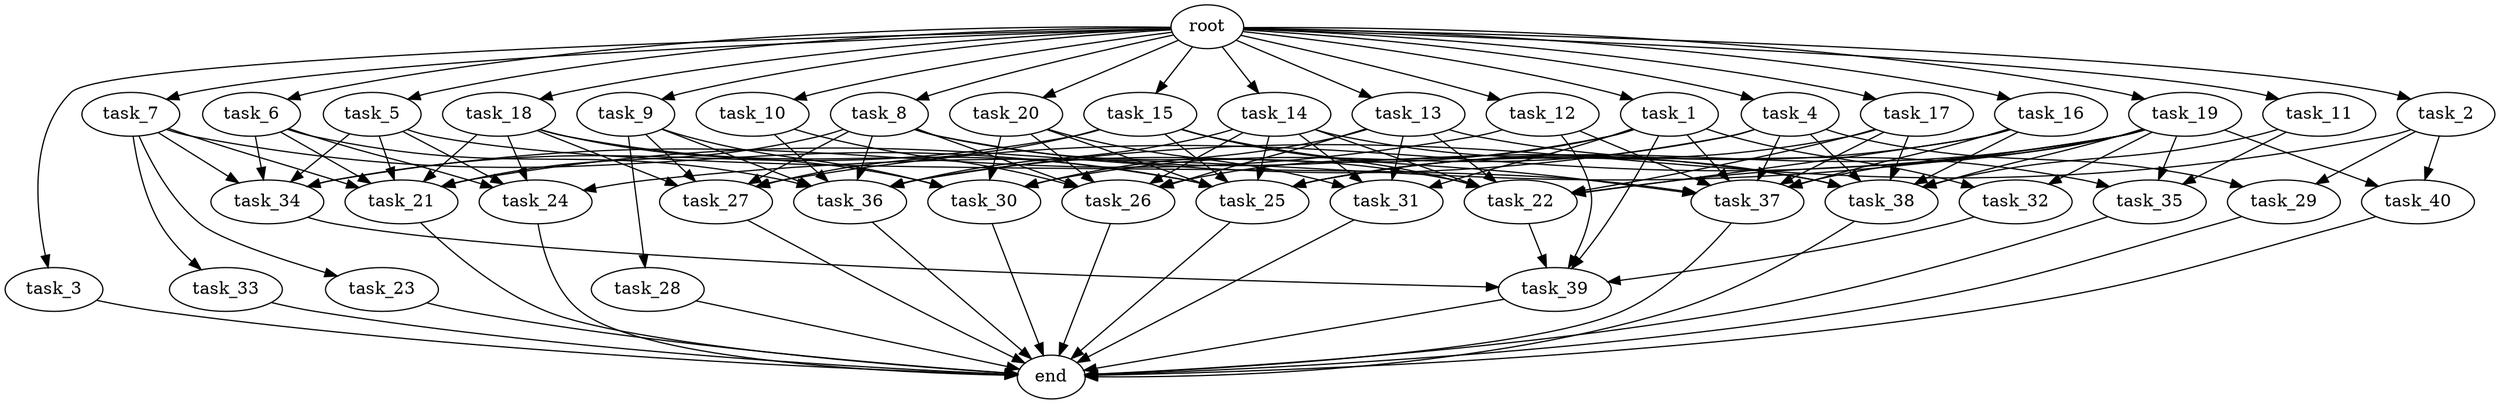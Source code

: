 digraph G {
  root [size="0.000000e+00"];
  task_1 [size="5.896865e+09"];
  task_2 [size="3.168835e+09"];
  task_3 [size="6.362131e+08"];
  task_4 [size="8.748611e+09"];
  task_5 [size="8.176421e+07"];
  task_6 [size="1.406261e+08"];
  task_7 [size="3.222984e+09"];
  task_8 [size="2.439358e+09"];
  task_9 [size="4.955976e+09"];
  task_10 [size="4.355032e+09"];
  task_11 [size="9.484911e+08"];
  task_12 [size="1.943997e+09"];
  task_13 [size="6.983952e+09"];
  task_14 [size="8.044107e+09"];
  task_15 [size="5.020983e+09"];
  task_16 [size="5.986856e+08"];
  task_17 [size="7.231144e+09"];
  task_18 [size="5.359600e+09"];
  task_19 [size="9.650327e+09"];
  task_20 [size="8.586553e+08"];
  task_21 [size="2.062098e+09"];
  task_22 [size="8.439930e+08"];
  task_23 [size="9.219000e+08"];
  task_24 [size="6.501642e+08"];
  task_25 [size="2.289171e+09"];
  task_26 [size="4.814329e+09"];
  task_27 [size="4.126115e+09"];
  task_28 [size="6.313442e+09"];
  task_29 [size="9.452940e+09"];
  task_30 [size="1.488066e+08"];
  task_31 [size="7.984520e+09"];
  task_32 [size="7.770848e+08"];
  task_33 [size="4.561620e+09"];
  task_34 [size="4.543278e+08"];
  task_35 [size="6.714209e+09"];
  task_36 [size="6.308987e+09"];
  task_37 [size="3.201515e+09"];
  task_38 [size="3.012622e+09"];
  task_39 [size="3.307354e+09"];
  task_40 [size="4.541961e+09"];
  end [size="0.000000e+00"];

  root -> task_1 [size="1.000000e-12"];
  root -> task_2 [size="1.000000e-12"];
  root -> task_3 [size="1.000000e-12"];
  root -> task_4 [size="1.000000e-12"];
  root -> task_5 [size="1.000000e-12"];
  root -> task_6 [size="1.000000e-12"];
  root -> task_7 [size="1.000000e-12"];
  root -> task_8 [size="1.000000e-12"];
  root -> task_9 [size="1.000000e-12"];
  root -> task_10 [size="1.000000e-12"];
  root -> task_11 [size="1.000000e-12"];
  root -> task_12 [size="1.000000e-12"];
  root -> task_13 [size="1.000000e-12"];
  root -> task_14 [size="1.000000e-12"];
  root -> task_15 [size="1.000000e-12"];
  root -> task_16 [size="1.000000e-12"];
  root -> task_17 [size="1.000000e-12"];
  root -> task_18 [size="1.000000e-12"];
  root -> task_19 [size="1.000000e-12"];
  root -> task_20 [size="1.000000e-12"];
  task_1 -> task_26 [size="8.023882e+07"];
  task_1 -> task_31 [size="1.996130e+08"];
  task_1 -> task_32 [size="3.885424e+07"];
  task_1 -> task_36 [size="9.012839e+07"];
  task_1 -> task_37 [size="4.001894e+07"];
  task_1 -> task_39 [size="6.614708e+07"];
  task_2 -> task_29 [size="4.726470e+08"];
  task_2 -> task_36 [size="9.012839e+07"];
  task_2 -> task_40 [size="2.270981e+08"];
  task_3 -> end [size="1.000000e-12"];
  task_4 -> task_21 [size="3.436830e+07"];
  task_4 -> task_29 [size="4.726470e+08"];
  task_4 -> task_30 [size="2.976133e+06"];
  task_4 -> task_37 [size="4.001894e+07"];
  task_4 -> task_38 [size="4.303745e+07"];
  task_5 -> task_21 [size="3.436830e+07"];
  task_5 -> task_24 [size="1.625411e+07"];
  task_5 -> task_34 [size="9.086557e+06"];
  task_5 -> task_37 [size="4.001894e+07"];
  task_6 -> task_21 [size="3.436830e+07"];
  task_6 -> task_24 [size="1.625411e+07"];
  task_6 -> task_34 [size="9.086557e+06"];
  task_6 -> task_36 [size="9.012839e+07"];
  task_7 -> task_21 [size="3.436830e+07"];
  task_7 -> task_23 [size="9.219000e+07"];
  task_7 -> task_25 [size="2.861463e+07"];
  task_7 -> task_33 [size="4.561620e+08"];
  task_7 -> task_34 [size="9.086557e+06"];
  task_8 -> task_21 [size="3.436830e+07"];
  task_8 -> task_22 [size="1.205704e+07"];
  task_8 -> task_26 [size="8.023882e+07"];
  task_8 -> task_27 [size="8.252231e+07"];
  task_8 -> task_36 [size="9.012839e+07"];
  task_8 -> task_38 [size="4.303745e+07"];
  task_9 -> task_27 [size="8.252231e+07"];
  task_9 -> task_28 [size="6.313442e+08"];
  task_9 -> task_30 [size="2.976133e+06"];
  task_9 -> task_36 [size="9.012839e+07"];
  task_10 -> task_26 [size="8.023882e+07"];
  task_10 -> task_36 [size="9.012839e+07"];
  task_11 -> task_35 [size="2.238070e+08"];
  task_11 -> task_38 [size="4.303745e+07"];
  task_12 -> task_34 [size="9.086557e+06"];
  task_12 -> task_37 [size="4.001894e+07"];
  task_12 -> task_39 [size="6.614708e+07"];
  task_13 -> task_22 [size="1.205704e+07"];
  task_13 -> task_26 [size="8.023882e+07"];
  task_13 -> task_30 [size="2.976133e+06"];
  task_13 -> task_31 [size="1.996130e+08"];
  task_13 -> task_35 [size="2.238070e+08"];
  task_14 -> task_22 [size="1.205704e+07"];
  task_14 -> task_25 [size="2.861463e+07"];
  task_14 -> task_26 [size="8.023882e+07"];
  task_14 -> task_31 [size="1.996130e+08"];
  task_14 -> task_36 [size="9.012839e+07"];
  task_14 -> task_38 [size="4.303745e+07"];
  task_15 -> task_22 [size="1.205704e+07"];
  task_15 -> task_25 [size="2.861463e+07"];
  task_15 -> task_27 [size="8.252231e+07"];
  task_15 -> task_34 [size="9.086557e+06"];
  task_15 -> task_37 [size="4.001894e+07"];
  task_16 -> task_22 [size="1.205704e+07"];
  task_16 -> task_25 [size="2.861463e+07"];
  task_16 -> task_37 [size="4.001894e+07"];
  task_16 -> task_38 [size="4.303745e+07"];
  task_17 -> task_22 [size="1.205704e+07"];
  task_17 -> task_25 [size="2.861463e+07"];
  task_17 -> task_37 [size="4.001894e+07"];
  task_17 -> task_38 [size="4.303745e+07"];
  task_18 -> task_21 [size="3.436830e+07"];
  task_18 -> task_24 [size="1.625411e+07"];
  task_18 -> task_25 [size="2.861463e+07"];
  task_18 -> task_27 [size="8.252231e+07"];
  task_18 -> task_30 [size="2.976133e+06"];
  task_19 -> task_22 [size="1.205704e+07"];
  task_19 -> task_24 [size="1.625411e+07"];
  task_19 -> task_25 [size="2.861463e+07"];
  task_19 -> task_27 [size="8.252231e+07"];
  task_19 -> task_32 [size="3.885424e+07"];
  task_19 -> task_35 [size="2.238070e+08"];
  task_19 -> task_37 [size="4.001894e+07"];
  task_19 -> task_38 [size="4.303745e+07"];
  task_19 -> task_40 [size="2.270981e+08"];
  task_20 -> task_25 [size="2.861463e+07"];
  task_20 -> task_26 [size="8.023882e+07"];
  task_20 -> task_30 [size="2.976133e+06"];
  task_20 -> task_31 [size="1.996130e+08"];
  task_21 -> end [size="1.000000e-12"];
  task_22 -> task_39 [size="6.614708e+07"];
  task_23 -> end [size="1.000000e-12"];
  task_24 -> end [size="1.000000e-12"];
  task_25 -> end [size="1.000000e-12"];
  task_26 -> end [size="1.000000e-12"];
  task_27 -> end [size="1.000000e-12"];
  task_28 -> end [size="1.000000e-12"];
  task_29 -> end [size="1.000000e-12"];
  task_30 -> end [size="1.000000e-12"];
  task_31 -> end [size="1.000000e-12"];
  task_32 -> task_39 [size="6.614708e+07"];
  task_33 -> end [size="1.000000e-12"];
  task_34 -> task_39 [size="6.614708e+07"];
  task_35 -> end [size="1.000000e-12"];
  task_36 -> end [size="1.000000e-12"];
  task_37 -> end [size="1.000000e-12"];
  task_38 -> end [size="1.000000e-12"];
  task_39 -> end [size="1.000000e-12"];
  task_40 -> end [size="1.000000e-12"];
}
